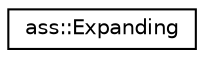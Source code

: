 digraph "Graphical Class Hierarchy"
{
 // LATEX_PDF_SIZE
  edge [fontname="Helvetica",fontsize="10",labelfontname="Helvetica",labelfontsize="10"];
  node [fontname="Helvetica",fontsize="10",shape=record];
  rankdir="LR";
  Node0 [label="ass::Expanding",height=0.2,width=0.4,color="black", fillcolor="white", style="filled",URL="$structass_1_1Expanding.html",tooltip="Controls the expanding of AView."];
}
